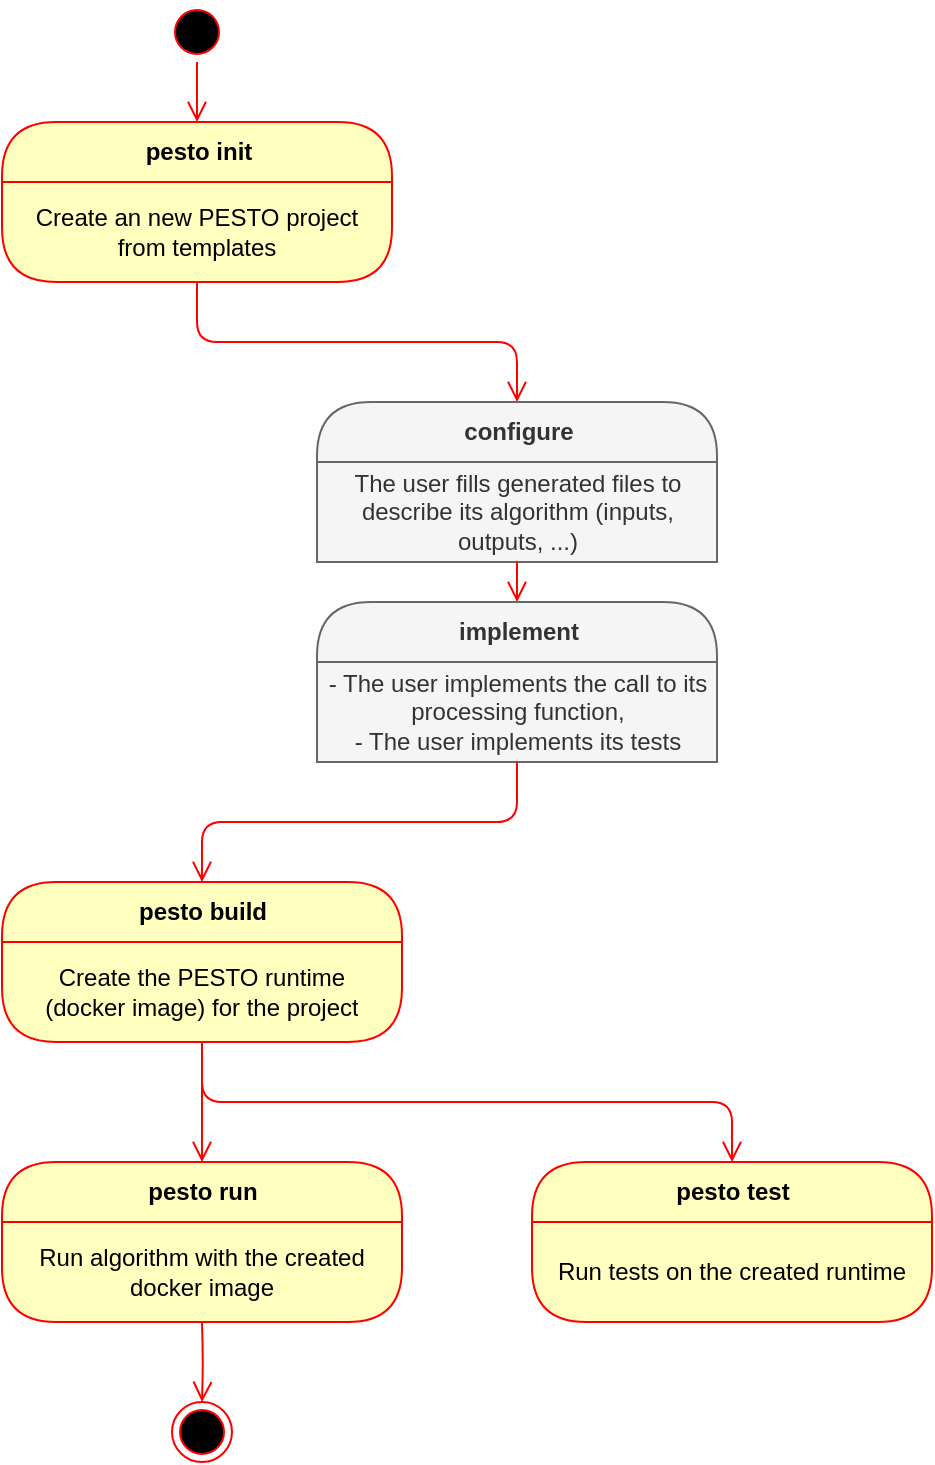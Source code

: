 <mxfile version="20.7.4" type="device"><diagram id="J55AkhxnzPopZKVAiqA3" name="Page-1"><mxGraphModel dx="1434" dy="746" grid="1" gridSize="10" guides="1" tooltips="1" connect="1" arrows="1" fold="1" page="1" pageScale="1" pageWidth="827" pageHeight="1169" math="0" shadow="0"><root><mxCell id="0"/><mxCell id="1" parent="0"/><mxCell id="zzmYO4NfLwKPbAw2A7p6-1" value="" style="ellipse;html=1;shape=startState;fillColor=#000000;strokeColor=#ff0000;" parent="1" vertex="1"><mxGeometry x="287.5" y="40" width="30" height="30" as="geometry"/></mxCell><mxCell id="zzmYO4NfLwKPbAw2A7p6-2" value="" style="edgeStyle=orthogonalEdgeStyle;html=1;verticalAlign=bottom;endArrow=open;endSize=8;strokeColor=#ff0000;entryX=0.5;entryY=0;entryDx=0;entryDy=0;" parent="1" source="zzmYO4NfLwKPbAw2A7p6-1" target="zzmYO4NfLwKPbAw2A7p6-3" edge="1"><mxGeometry relative="1" as="geometry"><mxPoint x="285" y="130" as="targetPoint"/></mxGeometry></mxCell><mxCell id="zzmYO4NfLwKPbAw2A7p6-3" value="pesto init" style="swimlane;html=1;fontStyle=1;align=center;verticalAlign=middle;childLayout=stackLayout;horizontal=1;startSize=30;horizontalStack=0;resizeParent=0;resizeLast=1;container=0;fontColor=#000000;collapsible=0;rounded=1;arcSize=30;strokeColor=#ff0000;fillColor=#ffffc0;swimlaneFillColor=#ffffc0;dropTarget=0;" parent="1" vertex="1"><mxGeometry x="205" y="100" width="195" height="80" as="geometry"/></mxCell><mxCell id="zzmYO4NfLwKPbAw2A7p6-4" value="Create an new PESTO project from templates" style="text;html=1;strokeColor=none;fillColor=none;align=center;verticalAlign=middle;spacingLeft=4;spacingRight=4;whiteSpace=wrap;overflow=hidden;rotatable=0;fontColor=#000000;" parent="zzmYO4NfLwKPbAw2A7p6-3" vertex="1"><mxGeometry y="30" width="195" height="50" as="geometry"/></mxCell><mxCell id="zzmYO4NfLwKPbAw2A7p6-5" value="" style="edgeStyle=orthogonalEdgeStyle;html=1;verticalAlign=bottom;endArrow=open;endSize=8;strokeColor=#ff0000;entryX=0.5;entryY=0;entryDx=0;entryDy=0;" parent="1" source="zzmYO4NfLwKPbAw2A7p6-3" target="zzmYO4NfLwKPbAw2A7p6-6" edge="1"><mxGeometry relative="1" as="geometry"><mxPoint x="285" y="280" as="targetPoint"/></mxGeometry></mxCell><mxCell id="zzmYO4NfLwKPbAw2A7p6-6" value="configure" style="swimlane;html=1;fontStyle=1;align=center;verticalAlign=middle;childLayout=stackLayout;horizontal=1;startSize=30;horizontalStack=0;resizeParent=0;resizeLast=1;container=0;collapsible=0;rounded=1;arcSize=30;strokeColor=#666666;fillColor=#f5f5f5;swimlaneFillColor=#ffffc0;dropTarget=0;fontColor=#333333;" parent="1" vertex="1"><mxGeometry x="362.5" y="240" width="200" height="80" as="geometry"/></mxCell><mxCell id="zzmYO4NfLwKPbAw2A7p6-7" value="The user fills generated files to describe its algorithm (inputs, outputs, ...)" style="text;html=1;strokeColor=#666666;fillColor=#f5f5f5;align=center;verticalAlign=middle;spacingLeft=4;spacingRight=4;whiteSpace=wrap;overflow=hidden;rotatable=0;fontColor=#333333;" parent="zzmYO4NfLwKPbAw2A7p6-6" vertex="1"><mxGeometry y="30" width="200" height="50" as="geometry"/></mxCell><mxCell id="zzmYO4NfLwKPbAw2A7p6-17" value="Fill generated file to describe your algorithm (inputs, outputs, ...)" style="text;html=1;strokeColor=none;fillColor=none;align=center;verticalAlign=middle;spacingLeft=4;spacingRight=4;whiteSpace=wrap;overflow=hidden;rotatable=0;fontColor=#000000;" parent="zzmYO4NfLwKPbAw2A7p6-6" vertex="1"><mxGeometry y="80" width="200" as="geometry"/></mxCell><mxCell id="zzmYO4NfLwKPbAw2A7p6-8" value="" style="edgeStyle=orthogonalEdgeStyle;html=1;verticalAlign=bottom;endArrow=open;endSize=8;strokeColor=#ff0000;entryX=0.5;entryY=0;entryDx=0;entryDy=0;" parent="1" source="zzmYO4NfLwKPbAw2A7p6-6" target="zzmYO4NfLwKPbAw2A7p6-11" edge="1"><mxGeometry relative="1" as="geometry"><mxPoint x="305" y="480" as="targetPoint"/></mxGeometry></mxCell><mxCell id="zzmYO4NfLwKPbAw2A7p6-11" value="implement" style="swimlane;html=1;fontStyle=1;align=center;verticalAlign=middle;childLayout=stackLayout;horizontal=1;startSize=30;horizontalStack=0;resizeParent=0;resizeLast=1;container=0;fontColor=#333333;collapsible=0;rounded=1;arcSize=30;strokeColor=#666666;fillColor=#f5f5f5;swimlaneFillColor=#ffffc0;dropTarget=0;" parent="1" vertex="1"><mxGeometry x="362.5" y="340" width="200" height="80" as="geometry"/></mxCell><mxCell id="zzmYO4NfLwKPbAw2A7p6-12" value="&lt;div&gt;- The user implements the call to its processing function,&lt;/div&gt;&lt;div&gt;- The user implements its tests&lt;/div&gt;" style="text;html=1;strokeColor=#666666;fillColor=#f5f5f5;align=center;verticalAlign=middle;spacingLeft=4;spacingRight=4;whiteSpace=wrap;overflow=hidden;rotatable=0;fontColor=#333333;" parent="zzmYO4NfLwKPbAw2A7p6-11" vertex="1"><mxGeometry y="30" width="200" height="50" as="geometry"/></mxCell><mxCell id="zzmYO4NfLwKPbAw2A7p6-14" value="Fill generated file to describe your algorithm (inputs, outputs, ...)" style="text;html=1;strokeColor=none;fillColor=none;align=center;verticalAlign=middle;spacingLeft=4;spacingRight=4;whiteSpace=wrap;overflow=hidden;rotatable=0;fontColor=#000000;" parent="zzmYO4NfLwKPbAw2A7p6-11" vertex="1"><mxGeometry y="80" width="200" as="geometry"/></mxCell><mxCell id="zzmYO4NfLwKPbAw2A7p6-13" value="" style="edgeStyle=orthogonalEdgeStyle;html=1;verticalAlign=bottom;endArrow=open;endSize=8;strokeColor=#ff0000;entryX=0.5;entryY=0;entryDx=0;entryDy=0;" parent="1" source="zzmYO4NfLwKPbAw2A7p6-11" target="zzmYO4NfLwKPbAw2A7p6-15" edge="1"><mxGeometry relative="1" as="geometry"><mxPoint x="322.5" y="450" as="targetPoint"/></mxGeometry></mxCell><mxCell id="zzmYO4NfLwKPbAw2A7p6-15" value="pesto build" style="swimlane;html=1;fontStyle=1;align=center;verticalAlign=middle;childLayout=stackLayout;horizontal=1;startSize=30;horizontalStack=0;resizeParent=0;resizeLast=1;container=0;fontColor=#000000;collapsible=0;rounded=1;arcSize=30;strokeColor=#ff0000;fillColor=#ffffc0;swimlaneFillColor=#ffffc0;dropTarget=0;" parent="1" vertex="1"><mxGeometry x="205" y="480" width="200" height="80" as="geometry"/></mxCell><mxCell id="zzmYO4NfLwKPbAw2A7p6-16" value="Create the PESTO runtime &lt;br&gt;(docker image) for the project" style="text;html=1;strokeColor=none;fillColor=none;align=center;verticalAlign=middle;spacingLeft=4;spacingRight=4;whiteSpace=wrap;overflow=hidden;rotatable=0;fontColor=#000000;" parent="zzmYO4NfLwKPbAw2A7p6-15" vertex="1"><mxGeometry y="30" width="200" height="50" as="geometry"/></mxCell><mxCell id="zzmYO4NfLwKPbAw2A7p6-18" value="pesto run" style="swimlane;html=1;fontStyle=1;align=center;verticalAlign=middle;childLayout=stackLayout;horizontal=1;startSize=30;horizontalStack=0;resizeParent=0;resizeLast=1;container=0;fontColor=#000000;collapsible=0;rounded=1;arcSize=30;strokeColor=#ff0000;fillColor=#ffffc0;swimlaneFillColor=#ffffc0;dropTarget=0;" parent="1" vertex="1"><mxGeometry x="205" y="620" width="200" height="80" as="geometry"/></mxCell><mxCell id="zzmYO4NfLwKPbAw2A7p6-19" value="Run algorithm with the created docker image" style="text;html=1;strokeColor=none;fillColor=none;align=center;verticalAlign=middle;spacingLeft=4;spacingRight=4;whiteSpace=wrap;overflow=hidden;rotatable=0;fontColor=#000000;" parent="zzmYO4NfLwKPbAw2A7p6-18" vertex="1"><mxGeometry y="30" width="200" height="50" as="geometry"/></mxCell><mxCell id="zzmYO4NfLwKPbAw2A7p6-23" value="" style="edgeStyle=orthogonalEdgeStyle;html=1;verticalAlign=bottom;endArrow=open;endSize=8;strokeColor=#ff0000;entryX=0.5;entryY=0;entryDx=0;entryDy=0;exitX=0.5;exitY=1;exitDx=0;exitDy=0;" parent="1" source="zzmYO4NfLwKPbAw2A7p6-16" target="zzmYO4NfLwKPbAw2A7p6-18" edge="1"><mxGeometry relative="1" as="geometry"><mxPoint x="315" y="490" as="targetPoint"/><mxPoint x="315" y="470" as="sourcePoint"/></mxGeometry></mxCell><mxCell id="zzmYO4NfLwKPbAw2A7p6-25" value="" style="ellipse;html=1;shape=endState;fillColor=#000000;strokeColor=#ff0000;" parent="1" vertex="1"><mxGeometry x="290" y="740" width="30" height="30" as="geometry"/></mxCell><mxCell id="zzmYO4NfLwKPbAw2A7p6-26" value="" style="edgeStyle=orthogonalEdgeStyle;html=1;verticalAlign=bottom;endArrow=open;endSize=8;strokeColor=#ff0000;entryX=0.5;entryY=0;entryDx=0;entryDy=0;exitX=0.5;exitY=1;exitDx=0;exitDy=0;" parent="1" target="zzmYO4NfLwKPbAw2A7p6-25" edge="1"><mxGeometry relative="1" as="geometry"><mxPoint x="335" y="440" as="targetPoint"/><mxPoint x="305" y="700" as="sourcePoint"/></mxGeometry></mxCell><mxCell id="E4WpOD0I2ngVluD23kwE-1" value="pesto test" style="swimlane;html=1;fontStyle=1;align=center;verticalAlign=middle;childLayout=stackLayout;horizontal=1;startSize=30;horizontalStack=0;resizeParent=0;resizeLast=1;container=0;fontColor=#000000;collapsible=0;rounded=1;arcSize=30;strokeColor=#ff0000;fillColor=#ffffc0;swimlaneFillColor=#ffffc0;dropTarget=0;" vertex="1" parent="1"><mxGeometry x="470" y="620" width="200" height="80" as="geometry"/></mxCell><mxCell id="E4WpOD0I2ngVluD23kwE-2" value="Run tests on the created runtime" style="text;html=1;strokeColor=none;fillColor=none;align=center;verticalAlign=middle;spacingLeft=4;spacingRight=4;whiteSpace=wrap;overflow=hidden;rotatable=0;fontColor=#000000;" vertex="1" parent="E4WpOD0I2ngVluD23kwE-1"><mxGeometry y="30" width="200" height="50" as="geometry"/></mxCell><mxCell id="E4WpOD0I2ngVluD23kwE-3" value="" style="edgeStyle=orthogonalEdgeStyle;html=1;verticalAlign=bottom;endArrow=open;endSize=8;strokeColor=#ff0000;entryX=0.5;entryY=0;entryDx=0;entryDy=0;exitX=0.5;exitY=1;exitDx=0;exitDy=0;" edge="1" parent="1" source="zzmYO4NfLwKPbAw2A7p6-16" target="E4WpOD0I2ngVluD23kwE-1"><mxGeometry relative="1" as="geometry"><mxPoint x="450" y="540" as="targetPoint"/><mxPoint x="607.5" y="480" as="sourcePoint"/></mxGeometry></mxCell></root></mxGraphModel></diagram></mxfile>